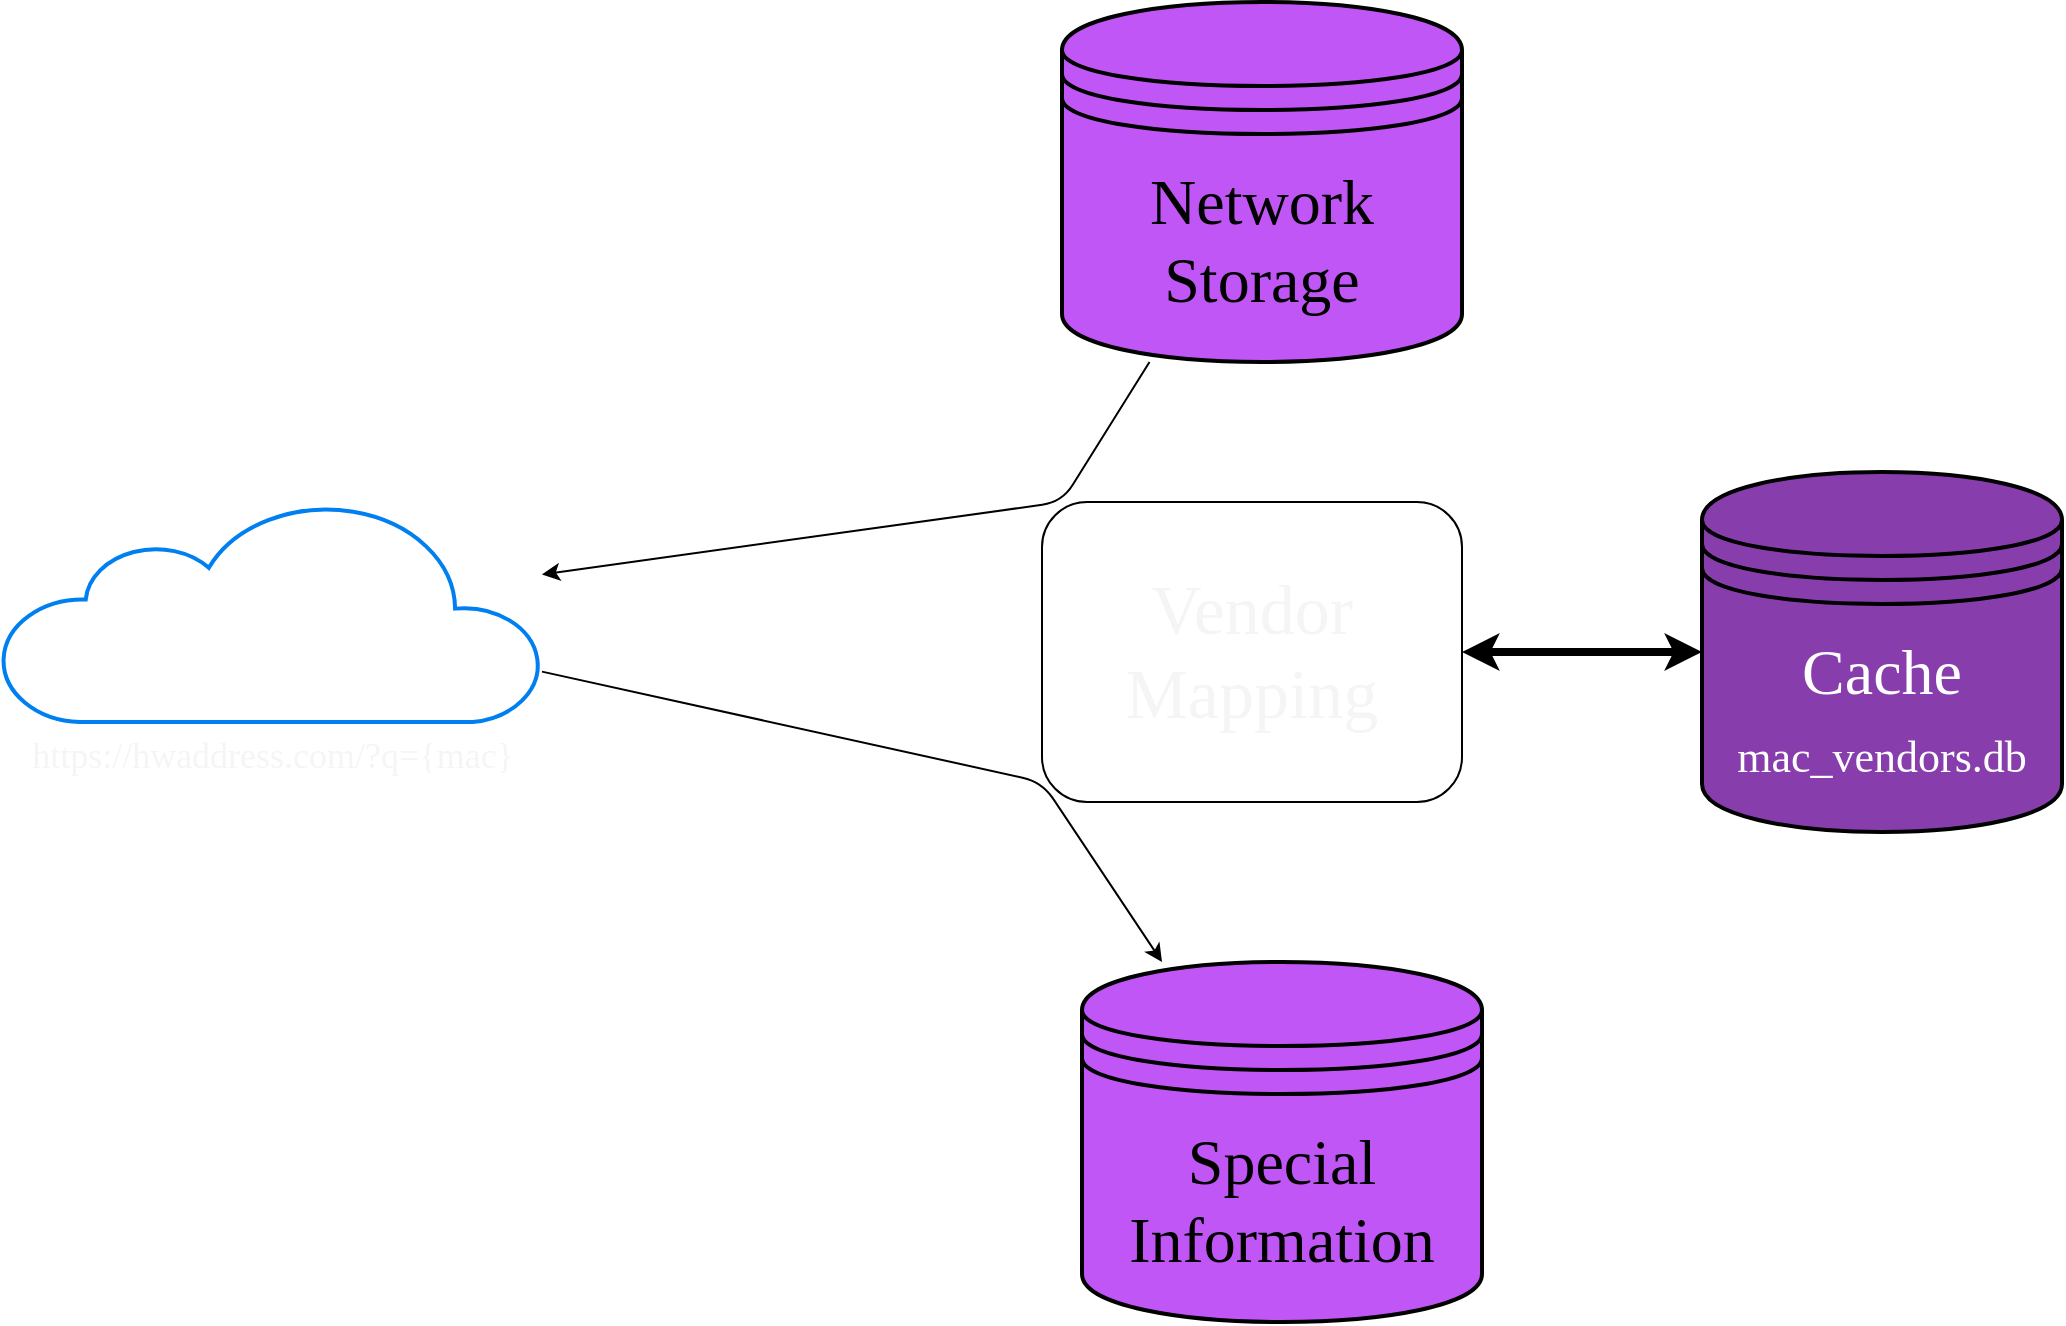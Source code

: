 <mxfile>
    <diagram id="TCHf-nLSuzGwJajsvg1c" name="Page-1">
        <mxGraphModel dx="1104" dy="1925" grid="1" gridSize="10" guides="1" tooltips="1" connect="1" arrows="1" fold="1" page="1" pageScale="1" pageWidth="850" pageHeight="1100" math="0" shadow="0">
            <root>
                <mxCell id="0"/>
                <mxCell id="1" parent="0"/>
                <mxCell id="2" value="&lt;font face=&quot;Consolas&quot; style=&quot;font-size: 18px;&quot; color=&quot;#f5f5f5&quot;&gt;https://hwaddress.com/?q={mac}&lt;br&gt;&lt;/font&gt;" style="html=1;verticalLabelPosition=bottom;align=center;labelBackgroundColor=none;verticalAlign=top;strokeWidth=2;strokeColor=#0080F0;shadow=0;dashed=0;shape=mxgraph.ios7.icons.cloud;" parent="1" vertex="1">
                    <mxGeometry x="40" y="110" width="270" height="110" as="geometry"/>
                </mxCell>
                <mxCell id="4" style="edgeStyle=none;html=1;fontFamily=Consolas;fontSize=18;fontColor=#f5f5f5;" parent="1" source="10" target="2" edge="1">
                    <mxGeometry relative="1" as="geometry">
                        <Array as="points">
                            <mxPoint x="570" y="110"/>
                        </Array>
                    </mxGeometry>
                </mxCell>
                <mxCell id="5" style="edgeStyle=none;html=1;fontFamily=Consolas;fontSize=18;fontColor=#f5f5f5;" parent="1" source="2" target="9" edge="1">
                    <mxGeometry relative="1" as="geometry">
                        <Array as="points">
                            <mxPoint x="560" y="250"/>
                        </Array>
                        <mxPoint x="603.594" y="340" as="targetPoint"/>
                    </mxGeometry>
                </mxCell>
                <mxCell id="12" style="edgeStyle=none;html=1;fontSize=22;strokeWidth=4;startArrow=classic;startFill=1;" edge="1" parent="1" source="3" target="11">
                    <mxGeometry relative="1" as="geometry"/>
                </mxCell>
                <mxCell id="3" value="Vendor Mapping" style="rounded=1;whiteSpace=wrap;html=1;labelBackgroundColor=none;fontFamily=Consolas;fontSize=35;fontColor=#f5f5f5;" parent="1" vertex="1">
                    <mxGeometry x="560" y="110" width="210" height="150" as="geometry"/>
                </mxCell>
                <mxCell id="9" value="Special Information" style="shape=datastore;whiteSpace=wrap;html=1;strokeWidth=2;fontFamily=Consolas;fontSize=32;gradientDirection=radial;fillColor=#C056F5;" vertex="1" parent="1">
                    <mxGeometry x="580" y="340" width="200" height="180" as="geometry"/>
                </mxCell>
                <mxCell id="10" value="Network Storage" style="shape=datastore;whiteSpace=wrap;html=1;strokeWidth=2;fontFamily=Consolas;fontSize=32;gradientDirection=radial;fillColor=#C056F5;" vertex="1" parent="1">
                    <mxGeometry x="570" y="-140" width="200" height="180" as="geometry"/>
                </mxCell>
                <mxCell id="11" value="Cache&lt;br&gt;&lt;font style=&quot;font-size: 22px;&quot;&gt;mac_vendors.db&lt;/font&gt;" style="shape=datastore;whiteSpace=wrap;html=1;strokeWidth=2;fontFamily=Consolas;fontSize=32;gradientDirection=radial;fillColor=#883DAD;fontColor=#ffffff;strokeColor=default;" vertex="1" parent="1">
                    <mxGeometry x="890" y="95" width="180" height="180" as="geometry"/>
                </mxCell>
            </root>
        </mxGraphModel>
    </diagram>
</mxfile>
